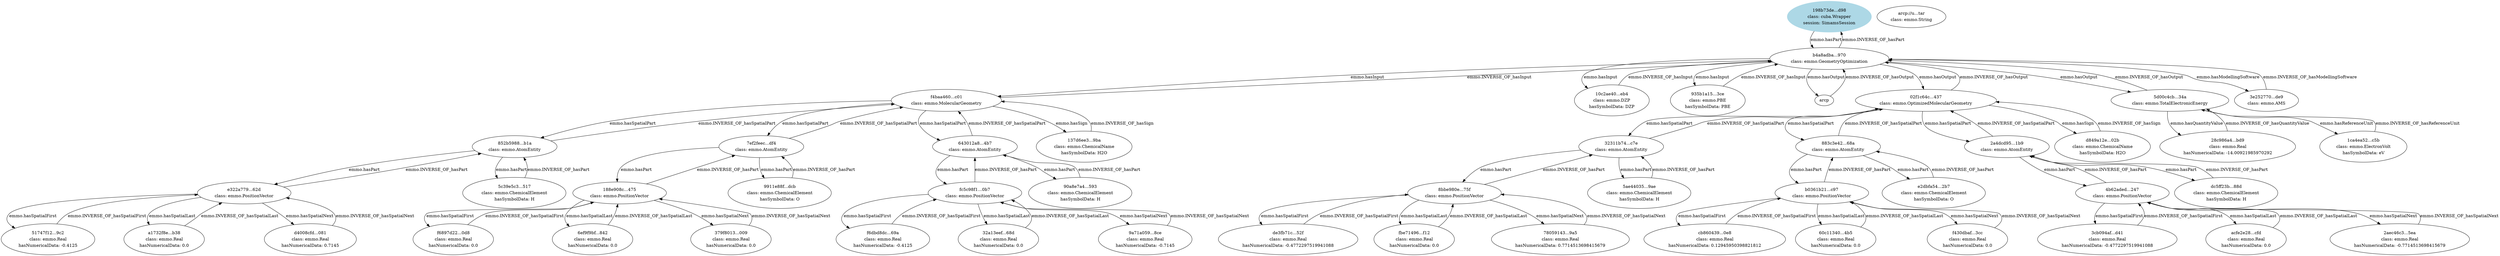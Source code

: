 digraph "198b73de-dc9e-49fd-901b-63824112ed98" {
	"198b73de...d98" [label=<<TABLE BORDER='0' CELLBORDER='0'><TR><TD>198b73de...d98</TD></TR><TR ALIGN='left'><TD>class: cuba.Wrapper</TD></TR><TR ALIGN='left'><TD>session: SimamsSession</TD></TR></TABLE>> color=lightblue style=filled]
	"198b73de...d98" -> "b4a8adba...970" [label="emmo.hasPart"]
	"b4a8adba...970" [label=<<TABLE BORDER='0' CELLBORDER='0'><TR><TD>b4a8adba...970</TD></TR><TR ALIGN='left'><TD>class: emmo.GeometryOptimization</TD></TR></TABLE>>]
	"b4a8adba...970" -> "198b73de...d98" [label="emmo.INVERSE_OF_hasPart"]
	"b4a8adba...970" -> "f4baa460...c01" [label="emmo.hasInput"]
	"f4baa460...c01" [label=<<TABLE BORDER='0' CELLBORDER='0'><TR><TD>f4baa460...c01</TD></TR><TR ALIGN='left'><TD>class: emmo.MolecularGeometry</TD></TR></TABLE>>]
	"f4baa460...c01" -> "852b5988...b1a" [label="emmo.hasSpatialPart"]
	"852b5988...b1a" [label=<<TABLE BORDER='0' CELLBORDER='0'><TR><TD>852b5988...b1a</TD></TR><TR ALIGN='left'><TD>class: emmo.AtomEntity</TD></TR></TABLE>>]
	"852b5988...b1a" -> "e322a779...62d" [label="emmo.hasPart"]
	"e322a779...62d" [label=<<TABLE BORDER='0' CELLBORDER='0'><TR><TD>e322a779...62d</TD></TR><TR ALIGN='left'><TD>class: emmo.PositionVector</TD></TR></TABLE>>]
	"e322a779...62d" -> "51747f12...9c2" [label="emmo.hasSpatialFirst"]
	"51747f12...9c2" [label=<<TABLE BORDER='0' CELLBORDER='0'><TR><TD>51747f12...9c2</TD></TR><TR ALIGN='left'><TD>class: emmo.Real</TD></TR><TR ALIGN='left'><TD>hasNumericalData: -0.4125</TD></TR></TABLE>>]
	"51747f12...9c2" -> "e322a779...62d" [label="emmo.INVERSE_OF_hasSpatialFirst"]
	"e322a779...62d" -> "852b5988...b1a" [label="emmo.INVERSE_OF_hasPart"]
	"e322a779...62d" -> "a1732f8e...b38" [label="emmo.hasSpatialLast"]
	"a1732f8e...b38" [label=<<TABLE BORDER='0' CELLBORDER='0'><TR><TD>a1732f8e...b38</TD></TR><TR ALIGN='left'><TD>class: emmo.Real</TD></TR><TR ALIGN='left'><TD>hasNumericalData: 0.0</TD></TR></TABLE>>]
	"a1732f8e...b38" -> "e322a779...62d" [label="emmo.INVERSE_OF_hasSpatialLast"]
	"e322a779...62d" -> "d4008cfd...081" [label="emmo.hasSpatialNext"]
	"d4008cfd...081" [label=<<TABLE BORDER='0' CELLBORDER='0'><TR><TD>d4008cfd...081</TD></TR><TR ALIGN='left'><TD>class: emmo.Real</TD></TR><TR ALIGN='left'><TD>hasNumericalData: 0.7145</TD></TR></TABLE>>]
	"d4008cfd...081" -> "e322a779...62d" [label="emmo.INVERSE_OF_hasSpatialNext"]
	"852b5988...b1a" -> "5c39e5c3...517" [label="emmo.hasPart"]
	"5c39e5c3...517" [label=<<TABLE BORDER='0' CELLBORDER='0'><TR><TD>5c39e5c3...517</TD></TR><TR ALIGN='left'><TD>class: emmo.ChemicalElement</TD></TR><TR ALIGN='left'><TD>hasSymbolData: H</TD></TR></TABLE>>]
	"5c39e5c3...517" -> "852b5988...b1a" [label="emmo.INVERSE_OF_hasPart"]
	"852b5988...b1a" -> "f4baa460...c01" [label="emmo.INVERSE_OF_hasSpatialPart"]
	"f4baa460...c01" -> "7ef2feec...df4" [label="emmo.hasSpatialPart"]
	"7ef2feec...df4" [label=<<TABLE BORDER='0' CELLBORDER='0'><TR><TD>7ef2feec...df4</TD></TR><TR ALIGN='left'><TD>class: emmo.AtomEntity</TD></TR></TABLE>>]
	"7ef2feec...df4" -> "188e908c...475" [label="emmo.hasPart"]
	"188e908c...475" [label=<<TABLE BORDER='0' CELLBORDER='0'><TR><TD>188e908c...475</TD></TR><TR ALIGN='left'><TD>class: emmo.PositionVector</TD></TR></TABLE>>]
	"188e908c...475" -> "f6897d22...0d8" [label="emmo.hasSpatialFirst"]
	"f6897d22...0d8" [label=<<TABLE BORDER='0' CELLBORDER='0'><TR><TD>f6897d22...0d8</TD></TR><TR ALIGN='left'><TD>class: emmo.Real</TD></TR><TR ALIGN='left'><TD>hasNumericalData: 0.0</TD></TR></TABLE>>]
	"f6897d22...0d8" -> "188e908c...475" [label="emmo.INVERSE_OF_hasSpatialFirst"]
	"188e908c...475" -> "7ef2feec...df4" [label="emmo.INVERSE_OF_hasPart"]
	"188e908c...475" -> "6ef9f9bf...842" [label="emmo.hasSpatialLast"]
	"6ef9f9bf...842" [label=<<TABLE BORDER='0' CELLBORDER='0'><TR><TD>6ef9f9bf...842</TD></TR><TR ALIGN='left'><TD>class: emmo.Real</TD></TR><TR ALIGN='left'><TD>hasNumericalData: 0.0</TD></TR></TABLE>>]
	"6ef9f9bf...842" -> "188e908c...475" [label="emmo.INVERSE_OF_hasSpatialLast"]
	"188e908c...475" -> "379f8013...009" [label="emmo.hasSpatialNext"]
	"379f8013...009" [label=<<TABLE BORDER='0' CELLBORDER='0'><TR><TD>379f8013...009</TD></TR><TR ALIGN='left'><TD>class: emmo.Real</TD></TR><TR ALIGN='left'><TD>hasNumericalData: 0.0</TD></TR></TABLE>>]
	"379f8013...009" -> "188e908c...475" [label="emmo.INVERSE_OF_hasSpatialNext"]
	"7ef2feec...df4" -> "9911e88f...dcb" [label="emmo.hasPart"]
	"9911e88f...dcb" [label=<<TABLE BORDER='0' CELLBORDER='0'><TR><TD>9911e88f...dcb</TD></TR><TR ALIGN='left'><TD>class: emmo.ChemicalElement</TD></TR><TR ALIGN='left'><TD>hasSymbolData: O</TD></TR></TABLE>>]
	"9911e88f...dcb" -> "7ef2feec...df4" [label="emmo.INVERSE_OF_hasPart"]
	"7ef2feec...df4" -> "f4baa460...c01" [label="emmo.INVERSE_OF_hasSpatialPart"]
	"f4baa460...c01" -> "643012a8...4b7" [label="emmo.hasSpatialPart"]
	"643012a8...4b7" [label=<<TABLE BORDER='0' CELLBORDER='0'><TR><TD>643012a8...4b7</TD></TR><TR ALIGN='left'><TD>class: emmo.AtomEntity</TD></TR></TABLE>>]
	"643012a8...4b7" -> "fc5c98f1...0b7" [label="emmo.hasPart"]
	"fc5c98f1...0b7" [label=<<TABLE BORDER='0' CELLBORDER='0'><TR><TD>fc5c98f1...0b7</TD></TR><TR ALIGN='left'><TD>class: emmo.PositionVector</TD></TR></TABLE>>]
	"fc5c98f1...0b7" -> "f6dbd8dc...69a" [label="emmo.hasSpatialFirst"]
	"f6dbd8dc...69a" [label=<<TABLE BORDER='0' CELLBORDER='0'><TR><TD>f6dbd8dc...69a</TD></TR><TR ALIGN='left'><TD>class: emmo.Real</TD></TR><TR ALIGN='left'><TD>hasNumericalData: -0.4125</TD></TR></TABLE>>]
	"f6dbd8dc...69a" -> "fc5c98f1...0b7" [label="emmo.INVERSE_OF_hasSpatialFirst"]
	"fc5c98f1...0b7" -> "643012a8...4b7" [label="emmo.INVERSE_OF_hasPart"]
	"fc5c98f1...0b7" -> "32a13eef...68d" [label="emmo.hasSpatialLast"]
	"32a13eef...68d" [label=<<TABLE BORDER='0' CELLBORDER='0'><TR><TD>32a13eef...68d</TD></TR><TR ALIGN='left'><TD>class: emmo.Real</TD></TR><TR ALIGN='left'><TD>hasNumericalData: 0.0</TD></TR></TABLE>>]
	"32a13eef...68d" -> "fc5c98f1...0b7" [label="emmo.INVERSE_OF_hasSpatialLast"]
	"fc5c98f1...0b7" -> "9a71a059...8ce" [label="emmo.hasSpatialNext"]
	"9a71a059...8ce" [label=<<TABLE BORDER='0' CELLBORDER='0'><TR><TD>9a71a059...8ce</TD></TR><TR ALIGN='left'><TD>class: emmo.Real</TD></TR><TR ALIGN='left'><TD>hasNumericalData: -0.7145</TD></TR></TABLE>>]
	"9a71a059...8ce" -> "fc5c98f1...0b7" [label="emmo.INVERSE_OF_hasSpatialNext"]
	"643012a8...4b7" -> "90a8e7a4...593" [label="emmo.hasPart"]
	"90a8e7a4...593" [label=<<TABLE BORDER='0' CELLBORDER='0'><TR><TD>90a8e7a4...593</TD></TR><TR ALIGN='left'><TD>class: emmo.ChemicalElement</TD></TR><TR ALIGN='left'><TD>hasSymbolData: H</TD></TR></TABLE>>]
	"90a8e7a4...593" -> "643012a8...4b7" [label="emmo.INVERSE_OF_hasPart"]
	"643012a8...4b7" -> "f4baa460...c01" [label="emmo.INVERSE_OF_hasSpatialPart"]
	"f4baa460...c01" -> "137d6ee3...9ba" [label="emmo.hasSign"]
	"137d6ee3...9ba" [label=<<TABLE BORDER='0' CELLBORDER='0'><TR><TD>137d6ee3...9ba</TD></TR><TR ALIGN='left'><TD>class: emmo.ChemicalName</TD></TR><TR ALIGN='left'><TD>hasSymbolData: H2O</TD></TR></TABLE>>]
	"137d6ee3...9ba" -> "f4baa460...c01" [label="emmo.INVERSE_OF_hasSign"]
	"f4baa460...c01" -> "b4a8adba...970" [label="emmo.INVERSE_OF_hasInput"]
	"b4a8adba...970" -> "10c2ae40...eb4" [label="emmo.hasInput"]
	"10c2ae40...eb4" [label=<<TABLE BORDER='0' CELLBORDER='0'><TR><TD>10c2ae40...eb4</TD></TR><TR ALIGN='left'><TD>class: emmo.DZP</TD></TR><TR ALIGN='left'><TD>hasSymbolData: DZP</TD></TR></TABLE>>]
	"10c2ae40...eb4" -> "b4a8adba...970" [label="emmo.INVERSE_OF_hasInput"]
	"b4a8adba...970" -> "935b1a15...3ce" [label="emmo.hasInput"]
	"935b1a15...3ce" [label=<<TABLE BORDER='0' CELLBORDER='0'><TR><TD>935b1a15...3ce</TD></TR><TR ALIGN='left'><TD>class: emmo.PBE</TD></TR><TR ALIGN='left'><TD>hasSymbolData: PBE</TD></TR></TABLE>>]
	"935b1a15...3ce" -> "b4a8adba...970" [label="emmo.INVERSE_OF_hasInput"]
	"b4a8adba...970" -> arcp:"//u...tar" [label="emmo.hasOutput"]
	"arcp://u...tar" [label=<<TABLE BORDER='0' CELLBORDER='0'><TR><TD>arcp://u...tar</TD></TR><TR ALIGN='left'><TD>class: emmo.String</TD></TR></TABLE>>]
	arcp:"//u...tar" -> "b4a8adba...970" [label="emmo.INVERSE_OF_hasOutput"]
	"b4a8adba...970" -> "02f1c64c...437" [label="emmo.hasOutput"]
	"02f1c64c...437" [label=<<TABLE BORDER='0' CELLBORDER='0'><TR><TD>02f1c64c...437</TD></TR><TR ALIGN='left'><TD>class: emmo.OptimizedMolecularGeometry</TD></TR></TABLE>>]
	"02f1c64c...437" -> "b4a8adba...970" [label="emmo.INVERSE_OF_hasOutput"]
	"02f1c64c...437" -> "32311b74...c7e" [label="emmo.hasSpatialPart"]
	"32311b74...c7e" [label=<<TABLE BORDER='0' CELLBORDER='0'><TR><TD>32311b74...c7e</TD></TR><TR ALIGN='left'><TD>class: emmo.AtomEntity</TD></TR></TABLE>>]
	"32311b74...c7e" -> "8bbe980e...75f" [label="emmo.hasPart"]
	"8bbe980e...75f" [label=<<TABLE BORDER='0' CELLBORDER='0'><TR><TD>8bbe980e...75f</TD></TR><TR ALIGN='left'><TD>class: emmo.PositionVector</TD></TR></TABLE>>]
	"8bbe980e...75f" -> "de3fb71c...52f" [label="emmo.hasSpatialFirst"]
	"de3fb71c...52f" [label=<<TABLE BORDER='0' CELLBORDER='0'><TR><TD>de3fb71c...52f</TD></TR><TR ALIGN='left'><TD>class: emmo.Real</TD></TR><TR ALIGN='left'><TD>hasNumericalData: -0.4772297519941088</TD></TR></TABLE>>]
	"de3fb71c...52f" -> "8bbe980e...75f" [label="emmo.INVERSE_OF_hasSpatialFirst"]
	"8bbe980e...75f" -> "32311b74...c7e" [label="emmo.INVERSE_OF_hasPart"]
	"8bbe980e...75f" -> "fbe71496...f12" [label="emmo.hasSpatialLast"]
	"fbe71496...f12" [label=<<TABLE BORDER='0' CELLBORDER='0'><TR><TD>fbe71496...f12</TD></TR><TR ALIGN='left'><TD>class: emmo.Real</TD></TR><TR ALIGN='left'><TD>hasNumericalData: 0.0</TD></TR></TABLE>>]
	"fbe71496...f12" -> "8bbe980e...75f" [label="emmo.INVERSE_OF_hasSpatialLast"]
	"8bbe980e...75f" -> "78059143...9a5" [label="emmo.hasSpatialNext"]
	"78059143...9a5" [label=<<TABLE BORDER='0' CELLBORDER='0'><TR><TD>78059143...9a5</TD></TR><TR ALIGN='left'><TD>class: emmo.Real</TD></TR><TR ALIGN='left'><TD>hasNumericalData: 0.7714513698415679</TD></TR></TABLE>>]
	"78059143...9a5" -> "8bbe980e...75f" [label="emmo.INVERSE_OF_hasSpatialNext"]
	"32311b74...c7e" -> "5ae44035...9ae" [label="emmo.hasPart"]
	"5ae44035...9ae" [label=<<TABLE BORDER='0' CELLBORDER='0'><TR><TD>5ae44035...9ae</TD></TR><TR ALIGN='left'><TD>class: emmo.ChemicalElement</TD></TR><TR ALIGN='left'><TD>hasSymbolData: H</TD></TR></TABLE>>]
	"5ae44035...9ae" -> "32311b74...c7e" [label="emmo.INVERSE_OF_hasPart"]
	"32311b74...c7e" -> "02f1c64c...437" [label="emmo.INVERSE_OF_hasSpatialPart"]
	"02f1c64c...437" -> "883c3e42...68a" [label="emmo.hasSpatialPart"]
	"883c3e42...68a" [label=<<TABLE BORDER='0' CELLBORDER='0'><TR><TD>883c3e42...68a</TD></TR><TR ALIGN='left'><TD>class: emmo.AtomEntity</TD></TR></TABLE>>]
	"883c3e42...68a" -> "b0361b21...c97" [label="emmo.hasPart"]
	"b0361b21...c97" [label=<<TABLE BORDER='0' CELLBORDER='0'><TR><TD>b0361b21...c97</TD></TR><TR ALIGN='left'><TD>class: emmo.PositionVector</TD></TR></TABLE>>]
	"b0361b21...c97" -> "cb860439...0e8" [label="emmo.hasSpatialFirst"]
	"cb860439...0e8" [label=<<TABLE BORDER='0' CELLBORDER='0'><TR><TD>cb860439...0e8</TD></TR><TR ALIGN='left'><TD>class: emmo.Real</TD></TR><TR ALIGN='left'><TD>hasNumericalData: 0.12945950398821812</TD></TR></TABLE>>]
	"cb860439...0e8" -> "b0361b21...c97" [label="emmo.INVERSE_OF_hasSpatialFirst"]
	"b0361b21...c97" -> "883c3e42...68a" [label="emmo.INVERSE_OF_hasPart"]
	"b0361b21...c97" -> "60c11340...4b5" [label="emmo.hasSpatialLast"]
	"60c11340...4b5" [label=<<TABLE BORDER='0' CELLBORDER='0'><TR><TD>60c11340...4b5</TD></TR><TR ALIGN='left'><TD>class: emmo.Real</TD></TR><TR ALIGN='left'><TD>hasNumericalData: 0.0</TD></TR></TABLE>>]
	"60c11340...4b5" -> "b0361b21...c97" [label="emmo.INVERSE_OF_hasSpatialLast"]
	"b0361b21...c97" -> "f430dbaf...3cc" [label="emmo.hasSpatialNext"]
	"f430dbaf...3cc" [label=<<TABLE BORDER='0' CELLBORDER='0'><TR><TD>f430dbaf...3cc</TD></TR><TR ALIGN='left'><TD>class: emmo.Real</TD></TR><TR ALIGN='left'><TD>hasNumericalData: 0.0</TD></TR></TABLE>>]
	"f430dbaf...3cc" -> "b0361b21...c97" [label="emmo.INVERSE_OF_hasSpatialNext"]
	"883c3e42...68a" -> "e2dbfa54...2b7" [label="emmo.hasPart"]
	"e2dbfa54...2b7" [label=<<TABLE BORDER='0' CELLBORDER='0'><TR><TD>e2dbfa54...2b7</TD></TR><TR ALIGN='left'><TD>class: emmo.ChemicalElement</TD></TR><TR ALIGN='left'><TD>hasSymbolData: O</TD></TR></TABLE>>]
	"e2dbfa54...2b7" -> "883c3e42...68a" [label="emmo.INVERSE_OF_hasPart"]
	"883c3e42...68a" -> "02f1c64c...437" [label="emmo.INVERSE_OF_hasSpatialPart"]
	"02f1c64c...437" -> "2a4dcd95...1b9" [label="emmo.hasSpatialPart"]
	"2a4dcd95...1b9" [label=<<TABLE BORDER='0' CELLBORDER='0'><TR><TD>2a4dcd95...1b9</TD></TR><TR ALIGN='left'><TD>class: emmo.AtomEntity</TD></TR></TABLE>>]
	"2a4dcd95...1b9" -> "4b62aded...247" [label="emmo.hasPart"]
	"4b62aded...247" [label=<<TABLE BORDER='0' CELLBORDER='0'><TR><TD>4b62aded...247</TD></TR><TR ALIGN='left'><TD>class: emmo.PositionVector</TD></TR></TABLE>>]
	"4b62aded...247" -> "3cb094af...d41" [label="emmo.hasSpatialFirst"]
	"3cb094af...d41" [label=<<TABLE BORDER='0' CELLBORDER='0'><TR><TD>3cb094af...d41</TD></TR><TR ALIGN='left'><TD>class: emmo.Real</TD></TR><TR ALIGN='left'><TD>hasNumericalData: -0.4772297519941088</TD></TR></TABLE>>]
	"3cb094af...d41" -> "4b62aded...247" [label="emmo.INVERSE_OF_hasSpatialFirst"]
	"4b62aded...247" -> "2a4dcd95...1b9" [label="emmo.INVERSE_OF_hasPart"]
	"4b62aded...247" -> "acfe2e28...cfd" [label="emmo.hasSpatialLast"]
	"acfe2e28...cfd" [label=<<TABLE BORDER='0' CELLBORDER='0'><TR><TD>acfe2e28...cfd</TD></TR><TR ALIGN='left'><TD>class: emmo.Real</TD></TR><TR ALIGN='left'><TD>hasNumericalData: 0.0</TD></TR></TABLE>>]
	"acfe2e28...cfd" -> "4b62aded...247" [label="emmo.INVERSE_OF_hasSpatialLast"]
	"4b62aded...247" -> "2aec46c3...5ea" [label="emmo.hasSpatialNext"]
	"2aec46c3...5ea" [label=<<TABLE BORDER='0' CELLBORDER='0'><TR><TD>2aec46c3...5ea</TD></TR><TR ALIGN='left'><TD>class: emmo.Real</TD></TR><TR ALIGN='left'><TD>hasNumericalData: -0.7714513698415679</TD></TR></TABLE>>]
	"2aec46c3...5ea" -> "4b62aded...247" [label="emmo.INVERSE_OF_hasSpatialNext"]
	"2a4dcd95...1b9" -> "dc5ff23b...88d" [label="emmo.hasPart"]
	"dc5ff23b...88d" [label=<<TABLE BORDER='0' CELLBORDER='0'><TR><TD>dc5ff23b...88d</TD></TR><TR ALIGN='left'><TD>class: emmo.ChemicalElement</TD></TR><TR ALIGN='left'><TD>hasSymbolData: H</TD></TR></TABLE>>]
	"dc5ff23b...88d" -> "2a4dcd95...1b9" [label="emmo.INVERSE_OF_hasPart"]
	"2a4dcd95...1b9" -> "02f1c64c...437" [label="emmo.INVERSE_OF_hasSpatialPart"]
	"02f1c64c...437" -> "d849a12e...02b" [label="emmo.hasSign"]
	"d849a12e...02b" [label=<<TABLE BORDER='0' CELLBORDER='0'><TR><TD>d849a12e...02b</TD></TR><TR ALIGN='left'><TD>class: emmo.ChemicalName</TD></TR><TR ALIGN='left'><TD>hasSymbolData: H2O</TD></TR></TABLE>>]
	"d849a12e...02b" -> "02f1c64c...437" [label="emmo.INVERSE_OF_hasSign"]
	"b4a8adba...970" -> "5d00c4cb...34a" [label="emmo.hasOutput"]
	"5d00c4cb...34a" [label=<<TABLE BORDER='0' CELLBORDER='0'><TR><TD>5d00c4cb...34a</TD></TR><TR ALIGN='left'><TD>class: emmo.TotalElectronicEnergy</TD></TR></TABLE>>]
	"5d00c4cb...34a" -> "b4a8adba...970" [label="emmo.INVERSE_OF_hasOutput"]
	"5d00c4cb...34a" -> "28c986a4...bd9" [label="emmo.hasQuantityValue"]
	"28c986a4...bd9" [label=<<TABLE BORDER='0' CELLBORDER='0'><TR><TD>28c986a4...bd9</TD></TR><TR ALIGN='left'><TD>class: emmo.Real</TD></TR><TR ALIGN='left'><TD>hasNumericalData: -14.00921985970292</TD></TR></TABLE>>]
	"28c986a4...bd9" -> "5d00c4cb...34a" [label="emmo.INVERSE_OF_hasQuantityValue"]
	"5d00c4cb...34a" -> "1ca4ea52...c5b" [label="emmo.hasReferenceUnit"]
	"1ca4ea52...c5b" [label=<<TABLE BORDER='0' CELLBORDER='0'><TR><TD>1ca4ea52...c5b</TD></TR><TR ALIGN='left'><TD>class: emmo.ElectronVolt</TD></TR><TR ALIGN='left'><TD>hasSymbolData: eV</TD></TR></TABLE>>]
	"1ca4ea52...c5b" -> "5d00c4cb...34a" [label="emmo.INVERSE_OF_hasReferenceUnit"]
	"b4a8adba...970" -> "3e252770...de9" [label="emmo.hasModellingSoftware"]
	"3e252770...de9" [label=<<TABLE BORDER='0' CELLBORDER='0'><TR><TD>3e252770...de9</TD></TR><TR ALIGN='left'><TD>class: emmo.AMS</TD></TR></TABLE>>]
	"3e252770...de9" -> "b4a8adba...970" [label="emmo.INVERSE_OF_hasModellingSoftware"]
}
